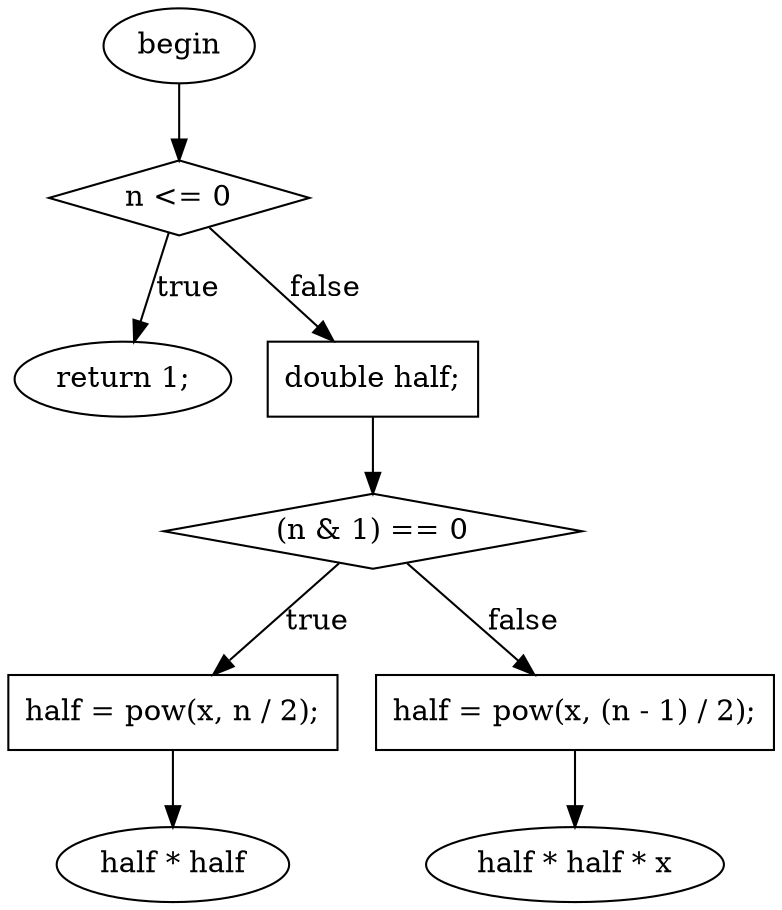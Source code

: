 digraph G{
F0T0[ shape=ellipse, label="begin", style="filled", fillcolor="white"]
F45T65[ shape=diamond, label="n \<= 0", style="filled", fillcolor="white"]
F57T65X[ shape=ellipse, label="return 1;", style="filled", fillcolor="white"]
F71T82[ shape=box, label="double half;", style="filled", fillcolor="white"]
F88T243[ shape=diamond, label="(n & 1) == 0", style="filled", fillcolor="white"]
F114T134[ shape=box, label="half = pow(x, n / 2);", style="filled", fillcolor="white"]
F142T160[ shape=ellipse, label="half * half", style="filled", fillcolor="white"]
F181T207[ shape=box, label="half = pow(x, (n - 1) / 2);", style="filled", fillcolor="white"]
F215T237[ shape=ellipse, label="half * half * x", style="filled", fillcolor="white"]
F0T0 -> F45T65
F71T82 -> F88T243
F114T134 -> F142T160
F181T207 -> F215T237
F45T65 -> F57T65X[label="true"]
F88T243 -> F114T134[label="true"]
F88T243 -> F181T207[label="false"]
F45T65 -> F71T82[label="false"]
}
